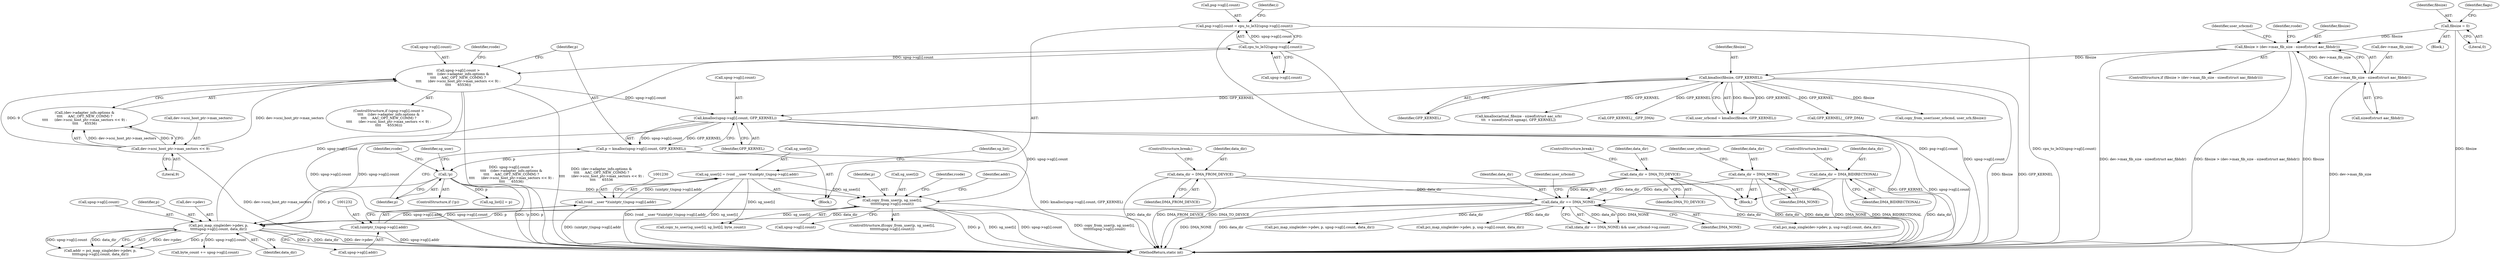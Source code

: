 digraph "0_linux_b4789b8e6be3151a955ade74872822f30e8cd914@pointer" {
"1001306" [label="(Call,psg->sg[i].count = cpu_to_le32(upsg->sg[i].count))"];
"1001314" [label="(Call,cpu_to_le32(upsg->sg[i].count))"];
"1001274" [label="(Call,pci_map_single(dev->pdev, p,\n\t\t\t\t\tupsg->sg[i].count, data_dir))"];
"1001254" [label="(Call,copy_from_user(p, sg_user[i],\n\t\t\t\t\t\t\tupsg->sg[i].count))"];
"1001217" [label="(Call,!p)"];
"1001205" [label="(Call,p = kmalloc(upsg->sg[i].count, GFP_KERNEL))"];
"1001207" [label="(Call,kmalloc(upsg->sg[i].count, GFP_KERNEL))"];
"1001175" [label="(Call,upsg->sg[i].count >\n\t\t\t\t    ((dev->adapter_info.options &\n\t\t\t\t     AAC_OPT_NEW_COMM) ?\n\t\t\t\t      (dev->scsi_host_ptr->max_sectors << 9) :\n\t\t\t\t      65536))"];
"1001191" [label="(Call,dev->scsi_host_ptr->max_sectors << 9)"];
"1000246" [label="(Call,kmalloc(fibsize, GFP_KERNEL))"];
"1000230" [label="(Call,fibsize > (dev->max_fib_size - sizeof(struct aac_fibhdr)))"];
"1000136" [label="(Call,fibsize = 0)"];
"1000232" [label="(Call,dev->max_fib_size - sizeof(struct aac_fibhdr))"];
"1001225" [label="(Call,sg_user[i] = (void __user *)(uintptr_t)upsg->sg[i].addr)"];
"1001229" [label="(Call,(void __user *)(uintptr_t)upsg->sg[i].addr)"];
"1001231" [label="(Call,(uintptr_t)upsg->sg[i].addr)"];
"1000438" [label="(Call,data_dir == DMA_NONE)"];
"1000364" [label="(Call,data_dir = DMA_FROM_DEVICE)"];
"1000355" [label="(Call,data_dir = DMA_TO_DEVICE)"];
"1000369" [label="(Call,data_dir = DMA_NONE)"];
"1000359" [label="(Call,data_dir = DMA_BIDIRECTIONAL)"];
"1001229" [label="(Call,(void __user *)(uintptr_t)upsg->sg[i].addr)"];
"1001225" [label="(Call,sg_user[i] = (void __user *)(uintptr_t)upsg->sg[i].addr)"];
"1001206" [label="(Identifier,p)"];
"1000362" [label="(ControlStructure,break;)"];
"1001217" [label="(Call,!p)"];
"1000248" [label="(Identifier,GFP_KERNEL)"];
"1001191" [label="(Call,dev->scsi_host_ptr->max_sectors << 9)"];
"1001259" [label="(Call,upsg->sg[i].count)"];
"1001227" [label="(Identifier,sg_user)"];
"1000699" [label="(Call,kmalloc(actual_fibsize - sizeof(struct aac_srb)\n\t\t\t  + sizeof(struct sgmap), GFP_KERNEL))"];
"1001255" [label="(Identifier,p)"];
"1000369" [label="(Call,data_dir = DMA_NONE)"];
"1001231" [label="(Call,(uintptr_t)upsg->sg[i].addr)"];
"1000137" [label="(Identifier,fibsize)"];
"1000358" [label="(ControlStructure,break;)"];
"1001027" [label="(Call,GFP_KERNEL|__GFP_DMA)"];
"1000356" [label="(Identifier,data_dir)"];
"1000244" [label="(Call,user_srbcmd = kmalloc(fibsize, GFP_KERNEL))"];
"1000141" [label="(Identifier,flags)"];
"1000367" [label="(ControlStructure,break;)"];
"1000443" [label="(Identifier,user_srbcmd)"];
"1001216" [label="(ControlStructure,if (!p))"];
"1000376" [label="(Identifier,user_srbcmd)"];
"1000365" [label="(Identifier,data_dir)"];
"1001314" [label="(Call,cpu_to_le32(upsg->sg[i].count))"];
"1001256" [label="(Call,sg_user[i])"];
"1001240" [label="(Call,sg_list[i] = p)"];
"1001254" [label="(Call,copy_from_user(p, sg_user[i],\n\t\t\t\t\t\t\tupsg->sg[i].count))"];
"1001242" [label="(Identifier,sg_list)"];
"1000440" [label="(Identifier,DMA_NONE)"];
"1001176" [label="(Call,upsg->sg[i].count)"];
"1001208" [label="(Call,upsg->sg[i].count)"];
"1000545" [label="(Call,GFP_KERNEL|__GFP_DMA)"];
"1001268" [label="(Identifier,rcode)"];
"1000230" [label="(Call,fibsize > (dev->max_fib_size - sizeof(struct aac_fibhdr)))"];
"1000247" [label="(Identifier,fibsize)"];
"1001307" [label="(Call,psg->sg[i].count)"];
"1000364" [label="(Call,data_dir = DMA_FROM_DEVICE)"];
"1001297" [label="(Call,byte_count += upsg->sg[i].count)"];
"1001275" [label="(Call,dev->pdev)"];
"1000246" [label="(Call,kmalloc(fibsize, GFP_KERNEL))"];
"1000628" [label="(Call,pci_map_single(dev->pdev, p, upsg->sg[i].count, data_dir))"];
"1001226" [label="(Call,sg_user[i])"];
"1000439" [label="(Identifier,data_dir)"];
"1001201" [label="(Identifier,rcode)"];
"1001108" [label="(Call,pci_map_single(dev->pdev, p, usg->sg[i].count, data_dir))"];
"1000361" [label="(Identifier,DMA_BIDIRECTIONAL)"];
"1000355" [label="(Call,data_dir = DMA_TO_DEVICE)"];
"1001274" [label="(Call,pci_map_single(dev->pdev, p,\n\t\t\t\t\tupsg->sg[i].count, data_dir))"];
"1001253" [label="(ControlStructure,if(copy_from_user(p, sg_user[i],\n\t\t\t\t\t\t\tupsg->sg[i].count)))"];
"1000240" [label="(Identifier,rcode)"];
"1001279" [label="(Call,upsg->sg[i].count)"];
"1000437" [label="(Call,(data_dir == DMA_NONE) && user_srbcmd->sg.count)"];
"1001306" [label="(Call,psg->sg[i].count = cpu_to_le32(upsg->sg[i].count))"];
"1000231" [label="(Identifier,fibsize)"];
"1000233" [label="(Call,dev->max_fib_size)"];
"1000360" [label="(Identifier,data_dir)"];
"1001315" [label="(Call,upsg->sg[i].count)"];
"1001171" [label="(Block,)"];
"1000232" [label="(Call,dev->max_fib_size - sizeof(struct aac_fibhdr))"];
"1000438" [label="(Call,data_dir == DMA_NONE)"];
"1000359" [label="(Call,data_dir = DMA_BIDIRECTIONAL)"];
"1000138" [label="(Literal,0)"];
"1001477" [label="(MethodReturn,static int)"];
"1000229" [label="(ControlStructure,if (fibsize > (dev->max_fib_size - sizeof(struct aac_fibhdr))))"];
"1001221" [label="(Identifier,rcode)"];
"1000366" [label="(Identifier,DMA_FROM_DEVICE)"];
"1000357" [label="(Identifier,DMA_TO_DEVICE)"];
"1001416" [label="(Call,copy_to_user(sg_user[i], sg_list[i], byte_count))"];
"1001215" [label="(Identifier,GFP_KERNEL)"];
"1000245" [label="(Identifier,user_srbcmd)"];
"1000236" [label="(Call,sizeof(struct aac_fibhdr))"];
"1000353" [label="(Block,)"];
"1000136" [label="(Call,fibsize = 0)"];
"1001218" [label="(Identifier,p)"];
"1001183" [label="(Call,(dev->adapter_info.options &\n\t\t\t\t     AAC_OPT_NEW_COMM) ?\n\t\t\t\t      (dev->scsi_host_ptr->max_sectors << 9) :\n\t\t\t\t      65536)"];
"1000852" [label="(Call,pci_map_single(dev->pdev, p, usg->sg[i].count, data_dir))"];
"1001205" [label="(Call,p = kmalloc(upsg->sg[i].count, GFP_KERNEL))"];
"1001273" [label="(Identifier,addr)"];
"1000370" [label="(Identifier,data_dir)"];
"1000371" [label="(Identifier,DMA_NONE)"];
"1001286" [label="(Identifier,data_dir)"];
"1001174" [label="(ControlStructure,if (upsg->sg[i].count >\n\t\t\t\t    ((dev->adapter_info.options &\n\t\t\t\t     AAC_OPT_NEW_COMM) ?\n\t\t\t\t      (dev->scsi_host_ptr->max_sectors << 9) :\n\t\t\t\t      65536)))"];
"1001170" [label="(Identifier,i)"];
"1000259" [label="(Call,copy_from_user(user_srbcmd, user_srb,fibsize))"];
"1001278" [label="(Identifier,p)"];
"1001233" [label="(Call,upsg->sg[i].addr)"];
"1001175" [label="(Call,upsg->sg[i].count >\n\t\t\t\t    ((dev->adapter_info.options &\n\t\t\t\t     AAC_OPT_NEW_COMM) ?\n\t\t\t\t      (dev->scsi_host_ptr->max_sectors << 9) :\n\t\t\t\t      65536))"];
"1001272" [label="(Call,addr = pci_map_single(dev->pdev, p,\n\t\t\t\t\tupsg->sg[i].count, data_dir))"];
"1001207" [label="(Call,kmalloc(upsg->sg[i].count, GFP_KERNEL))"];
"1001192" [label="(Call,dev->scsi_host_ptr->max_sectors)"];
"1001197" [label="(Literal,9)"];
"1000118" [label="(Block,)"];
"1001306" -> "1001171"  [label="AST: "];
"1001306" -> "1001314"  [label="CFG: "];
"1001307" -> "1001306"  [label="AST: "];
"1001314" -> "1001306"  [label="AST: "];
"1001170" -> "1001306"  [label="CFG: "];
"1001306" -> "1001477"  [label="DDG: psg->sg[i].count"];
"1001306" -> "1001477"  [label="DDG: cpu_to_le32(upsg->sg[i].count)"];
"1001314" -> "1001306"  [label="DDG: upsg->sg[i].count"];
"1001314" -> "1001315"  [label="CFG: "];
"1001315" -> "1001314"  [label="AST: "];
"1001314" -> "1001477"  [label="DDG: upsg->sg[i].count"];
"1001314" -> "1001175"  [label="DDG: upsg->sg[i].count"];
"1001274" -> "1001314"  [label="DDG: upsg->sg[i].count"];
"1001274" -> "1001272"  [label="AST: "];
"1001274" -> "1001286"  [label="CFG: "];
"1001275" -> "1001274"  [label="AST: "];
"1001278" -> "1001274"  [label="AST: "];
"1001279" -> "1001274"  [label="AST: "];
"1001286" -> "1001274"  [label="AST: "];
"1001272" -> "1001274"  [label="CFG: "];
"1001274" -> "1001477"  [label="DDG: dev->pdev"];
"1001274" -> "1001477"  [label="DDG: p"];
"1001274" -> "1001477"  [label="DDG: data_dir"];
"1001274" -> "1001272"  [label="DDG: dev->pdev"];
"1001274" -> "1001272"  [label="DDG: p"];
"1001274" -> "1001272"  [label="DDG: upsg->sg[i].count"];
"1001274" -> "1001272"  [label="DDG: data_dir"];
"1001254" -> "1001274"  [label="DDG: p"];
"1001254" -> "1001274"  [label="DDG: upsg->sg[i].count"];
"1001217" -> "1001274"  [label="DDG: p"];
"1001207" -> "1001274"  [label="DDG: upsg->sg[i].count"];
"1000438" -> "1001274"  [label="DDG: data_dir"];
"1001274" -> "1001297"  [label="DDG: upsg->sg[i].count"];
"1001254" -> "1001253"  [label="AST: "];
"1001254" -> "1001259"  [label="CFG: "];
"1001255" -> "1001254"  [label="AST: "];
"1001256" -> "1001254"  [label="AST: "];
"1001259" -> "1001254"  [label="AST: "];
"1001268" -> "1001254"  [label="CFG: "];
"1001273" -> "1001254"  [label="CFG: "];
"1001254" -> "1001477"  [label="DDG: copy_from_user(p, sg_user[i],\n\t\t\t\t\t\t\tupsg->sg[i].count)"];
"1001254" -> "1001477"  [label="DDG: p"];
"1001254" -> "1001477"  [label="DDG: sg_user[i]"];
"1001254" -> "1001477"  [label="DDG: upsg->sg[i].count"];
"1001217" -> "1001254"  [label="DDG: p"];
"1001225" -> "1001254"  [label="DDG: sg_user[i]"];
"1001207" -> "1001254"  [label="DDG: upsg->sg[i].count"];
"1001254" -> "1001416"  [label="DDG: sg_user[i]"];
"1001217" -> "1001216"  [label="AST: "];
"1001217" -> "1001218"  [label="CFG: "];
"1001218" -> "1001217"  [label="AST: "];
"1001221" -> "1001217"  [label="CFG: "];
"1001227" -> "1001217"  [label="CFG: "];
"1001217" -> "1001477"  [label="DDG: p"];
"1001217" -> "1001477"  [label="DDG: !p"];
"1001205" -> "1001217"  [label="DDG: p"];
"1001217" -> "1001240"  [label="DDG: p"];
"1001205" -> "1001171"  [label="AST: "];
"1001205" -> "1001207"  [label="CFG: "];
"1001206" -> "1001205"  [label="AST: "];
"1001207" -> "1001205"  [label="AST: "];
"1001218" -> "1001205"  [label="CFG: "];
"1001205" -> "1001477"  [label="DDG: kmalloc(upsg->sg[i].count, GFP_KERNEL)"];
"1001207" -> "1001205"  [label="DDG: upsg->sg[i].count"];
"1001207" -> "1001205"  [label="DDG: GFP_KERNEL"];
"1001207" -> "1001215"  [label="CFG: "];
"1001208" -> "1001207"  [label="AST: "];
"1001215" -> "1001207"  [label="AST: "];
"1001207" -> "1001477"  [label="DDG: GFP_KERNEL"];
"1001207" -> "1001477"  [label="DDG: upsg->sg[i].count"];
"1001175" -> "1001207"  [label="DDG: upsg->sg[i].count"];
"1000246" -> "1001207"  [label="DDG: GFP_KERNEL"];
"1001175" -> "1001174"  [label="AST: "];
"1001175" -> "1001183"  [label="CFG: "];
"1001176" -> "1001175"  [label="AST: "];
"1001183" -> "1001175"  [label="AST: "];
"1001201" -> "1001175"  [label="CFG: "];
"1001206" -> "1001175"  [label="CFG: "];
"1001175" -> "1001477"  [label="DDG: upsg->sg[i].count"];
"1001175" -> "1001477"  [label="DDG: upsg->sg[i].count >\n\t\t\t\t    ((dev->adapter_info.options &\n\t\t\t\t     AAC_OPT_NEW_COMM) ?\n\t\t\t\t      (dev->scsi_host_ptr->max_sectors << 9) :\n\t\t\t\t      65536)"];
"1001175" -> "1001477"  [label="DDG: (dev->adapter_info.options &\n\t\t\t\t     AAC_OPT_NEW_COMM) ?\n\t\t\t\t      (dev->scsi_host_ptr->max_sectors << 9) :\n\t\t\t\t      65536"];
"1001191" -> "1001175"  [label="DDG: dev->scsi_host_ptr->max_sectors"];
"1001191" -> "1001175"  [label="DDG: 9"];
"1001191" -> "1001183"  [label="AST: "];
"1001191" -> "1001197"  [label="CFG: "];
"1001192" -> "1001191"  [label="AST: "];
"1001197" -> "1001191"  [label="AST: "];
"1001183" -> "1001191"  [label="CFG: "];
"1001191" -> "1001477"  [label="DDG: dev->scsi_host_ptr->max_sectors"];
"1001191" -> "1001183"  [label="DDG: dev->scsi_host_ptr->max_sectors"];
"1001191" -> "1001183"  [label="DDG: 9"];
"1000246" -> "1000244"  [label="AST: "];
"1000246" -> "1000248"  [label="CFG: "];
"1000247" -> "1000246"  [label="AST: "];
"1000248" -> "1000246"  [label="AST: "];
"1000244" -> "1000246"  [label="CFG: "];
"1000246" -> "1001477"  [label="DDG: GFP_KERNEL"];
"1000246" -> "1001477"  [label="DDG: fibsize"];
"1000246" -> "1000244"  [label="DDG: fibsize"];
"1000246" -> "1000244"  [label="DDG: GFP_KERNEL"];
"1000230" -> "1000246"  [label="DDG: fibsize"];
"1000246" -> "1000259"  [label="DDG: fibsize"];
"1000246" -> "1000545"  [label="DDG: GFP_KERNEL"];
"1000246" -> "1000699"  [label="DDG: GFP_KERNEL"];
"1000246" -> "1001027"  [label="DDG: GFP_KERNEL"];
"1000230" -> "1000229"  [label="AST: "];
"1000230" -> "1000232"  [label="CFG: "];
"1000231" -> "1000230"  [label="AST: "];
"1000232" -> "1000230"  [label="AST: "];
"1000240" -> "1000230"  [label="CFG: "];
"1000245" -> "1000230"  [label="CFG: "];
"1000230" -> "1001477"  [label="DDG: fibsize"];
"1000230" -> "1001477"  [label="DDG: dev->max_fib_size - sizeof(struct aac_fibhdr)"];
"1000230" -> "1001477"  [label="DDG: fibsize > (dev->max_fib_size - sizeof(struct aac_fibhdr))"];
"1000136" -> "1000230"  [label="DDG: fibsize"];
"1000232" -> "1000230"  [label="DDG: dev->max_fib_size"];
"1000136" -> "1000118"  [label="AST: "];
"1000136" -> "1000138"  [label="CFG: "];
"1000137" -> "1000136"  [label="AST: "];
"1000138" -> "1000136"  [label="AST: "];
"1000141" -> "1000136"  [label="CFG: "];
"1000136" -> "1001477"  [label="DDG: fibsize"];
"1000232" -> "1000236"  [label="CFG: "];
"1000233" -> "1000232"  [label="AST: "];
"1000236" -> "1000232"  [label="AST: "];
"1000232" -> "1001477"  [label="DDG: dev->max_fib_size"];
"1001225" -> "1001171"  [label="AST: "];
"1001225" -> "1001229"  [label="CFG: "];
"1001226" -> "1001225"  [label="AST: "];
"1001229" -> "1001225"  [label="AST: "];
"1001242" -> "1001225"  [label="CFG: "];
"1001225" -> "1001477"  [label="DDG: (void __user *)(uintptr_t)upsg->sg[i].addr"];
"1001225" -> "1001477"  [label="DDG: sg_user[i]"];
"1001229" -> "1001225"  [label="DDG: (uintptr_t)upsg->sg[i].addr"];
"1001225" -> "1001416"  [label="DDG: sg_user[i]"];
"1001229" -> "1001231"  [label="CFG: "];
"1001230" -> "1001229"  [label="AST: "];
"1001231" -> "1001229"  [label="AST: "];
"1001229" -> "1001477"  [label="DDG: (uintptr_t)upsg->sg[i].addr"];
"1001231" -> "1001229"  [label="DDG: upsg->sg[i].addr"];
"1001231" -> "1001233"  [label="CFG: "];
"1001232" -> "1001231"  [label="AST: "];
"1001233" -> "1001231"  [label="AST: "];
"1001231" -> "1001477"  [label="DDG: upsg->sg[i].addr"];
"1000438" -> "1000437"  [label="AST: "];
"1000438" -> "1000440"  [label="CFG: "];
"1000439" -> "1000438"  [label="AST: "];
"1000440" -> "1000438"  [label="AST: "];
"1000443" -> "1000438"  [label="CFG: "];
"1000437" -> "1000438"  [label="CFG: "];
"1000438" -> "1001477"  [label="DDG: DMA_NONE"];
"1000438" -> "1001477"  [label="DDG: data_dir"];
"1000438" -> "1000437"  [label="DDG: data_dir"];
"1000438" -> "1000437"  [label="DDG: DMA_NONE"];
"1000364" -> "1000438"  [label="DDG: data_dir"];
"1000355" -> "1000438"  [label="DDG: data_dir"];
"1000369" -> "1000438"  [label="DDG: data_dir"];
"1000359" -> "1000438"  [label="DDG: data_dir"];
"1000438" -> "1000628"  [label="DDG: data_dir"];
"1000438" -> "1000852"  [label="DDG: data_dir"];
"1000438" -> "1001108"  [label="DDG: data_dir"];
"1000364" -> "1000353"  [label="AST: "];
"1000364" -> "1000366"  [label="CFG: "];
"1000365" -> "1000364"  [label="AST: "];
"1000366" -> "1000364"  [label="AST: "];
"1000367" -> "1000364"  [label="CFG: "];
"1000364" -> "1001477"  [label="DDG: data_dir"];
"1000364" -> "1001477"  [label="DDG: DMA_FROM_DEVICE"];
"1000355" -> "1000353"  [label="AST: "];
"1000355" -> "1000357"  [label="CFG: "];
"1000356" -> "1000355"  [label="AST: "];
"1000357" -> "1000355"  [label="AST: "];
"1000358" -> "1000355"  [label="CFG: "];
"1000355" -> "1001477"  [label="DDG: data_dir"];
"1000355" -> "1001477"  [label="DDG: DMA_TO_DEVICE"];
"1000369" -> "1000353"  [label="AST: "];
"1000369" -> "1000371"  [label="CFG: "];
"1000370" -> "1000369"  [label="AST: "];
"1000371" -> "1000369"  [label="AST: "];
"1000376" -> "1000369"  [label="CFG: "];
"1000369" -> "1001477"  [label="DDG: data_dir"];
"1000369" -> "1001477"  [label="DDG: DMA_NONE"];
"1000359" -> "1000353"  [label="AST: "];
"1000359" -> "1000361"  [label="CFG: "];
"1000360" -> "1000359"  [label="AST: "];
"1000361" -> "1000359"  [label="AST: "];
"1000362" -> "1000359"  [label="CFG: "];
"1000359" -> "1001477"  [label="DDG: DMA_BIDIRECTIONAL"];
"1000359" -> "1001477"  [label="DDG: data_dir"];
}
